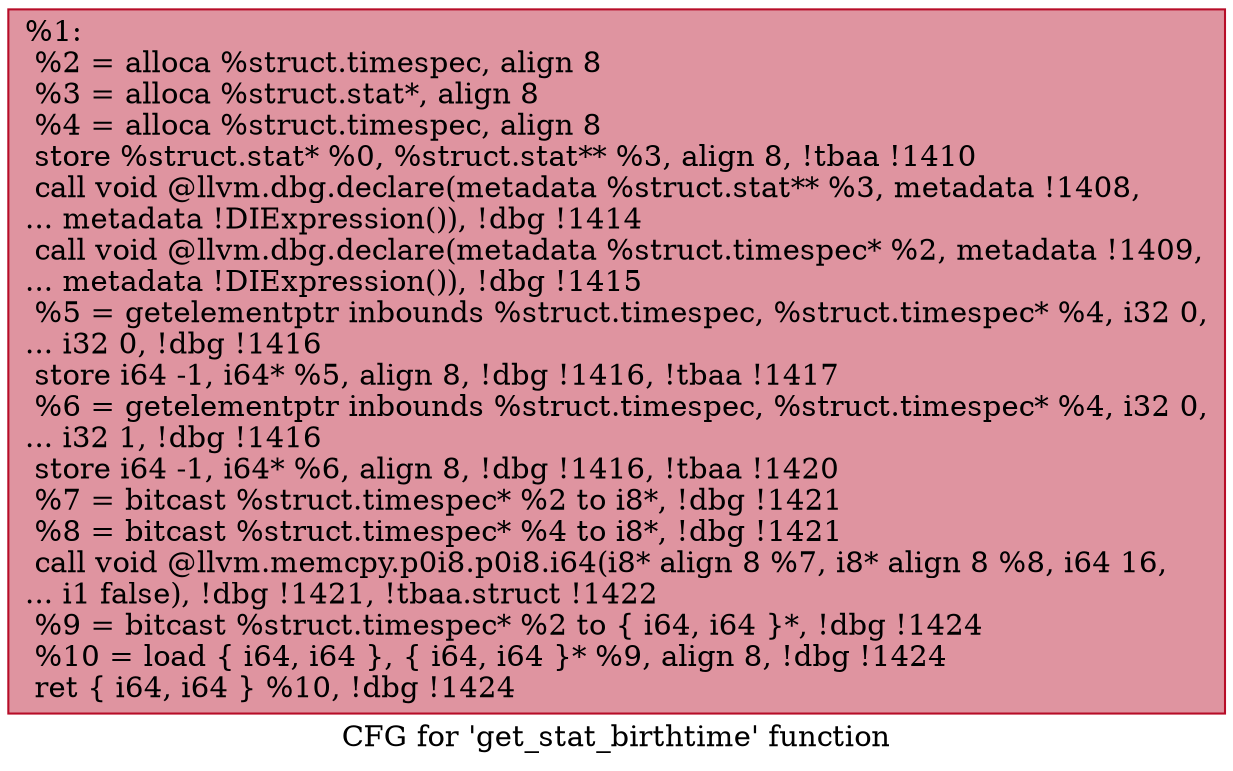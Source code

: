 digraph "CFG for 'get_stat_birthtime' function" {
	label="CFG for 'get_stat_birthtime' function";

	Node0x187d8f0 [shape=record,color="#b70d28ff", style=filled, fillcolor="#b70d2870",label="{%1:\l  %2 = alloca %struct.timespec, align 8\l  %3 = alloca %struct.stat*, align 8\l  %4 = alloca %struct.timespec, align 8\l  store %struct.stat* %0, %struct.stat** %3, align 8, !tbaa !1410\l  call void @llvm.dbg.declare(metadata %struct.stat** %3, metadata !1408,\l... metadata !DIExpression()), !dbg !1414\l  call void @llvm.dbg.declare(metadata %struct.timespec* %2, metadata !1409,\l... metadata !DIExpression()), !dbg !1415\l  %5 = getelementptr inbounds %struct.timespec, %struct.timespec* %4, i32 0,\l... i32 0, !dbg !1416\l  store i64 -1, i64* %5, align 8, !dbg !1416, !tbaa !1417\l  %6 = getelementptr inbounds %struct.timespec, %struct.timespec* %4, i32 0,\l... i32 1, !dbg !1416\l  store i64 -1, i64* %6, align 8, !dbg !1416, !tbaa !1420\l  %7 = bitcast %struct.timespec* %2 to i8*, !dbg !1421\l  %8 = bitcast %struct.timespec* %4 to i8*, !dbg !1421\l  call void @llvm.memcpy.p0i8.p0i8.i64(i8* align 8 %7, i8* align 8 %8, i64 16,\l... i1 false), !dbg !1421, !tbaa.struct !1422\l  %9 = bitcast %struct.timespec* %2 to \{ i64, i64 \}*, !dbg !1424\l  %10 = load \{ i64, i64 \}, \{ i64, i64 \}* %9, align 8, !dbg !1424\l  ret \{ i64, i64 \} %10, !dbg !1424\l}"];
}
